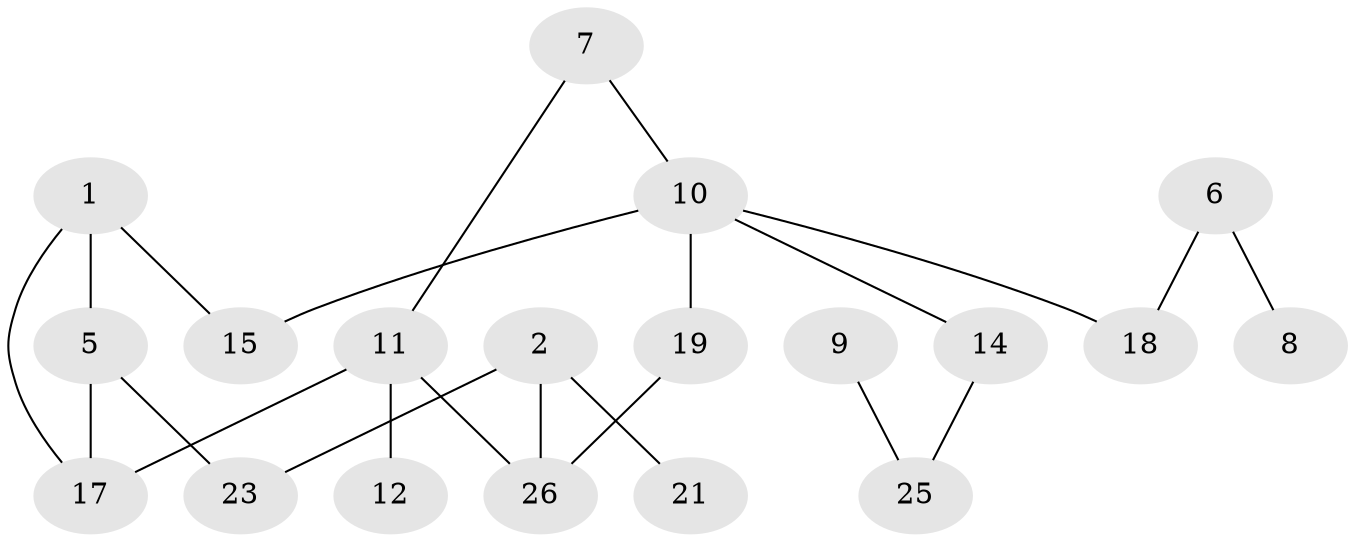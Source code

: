 // original degree distribution, {4: 0.09259259259259259, 1: 0.2962962962962963, 0: 0.12962962962962962, 3: 0.16666666666666666, 2: 0.2962962962962963, 5: 0.018518518518518517}
// Generated by graph-tools (version 1.1) at 2025/33/03/09/25 02:33:28]
// undirected, 19 vertices, 22 edges
graph export_dot {
graph [start="1"]
  node [color=gray90,style=filled];
  1;
  2;
  5;
  6;
  7;
  8;
  9;
  10;
  11;
  12;
  14;
  15;
  17;
  18;
  19;
  21;
  23;
  25;
  26;
  1 -- 5 [weight=1.0];
  1 -- 15 [weight=1.0];
  1 -- 17 [weight=1.0];
  2 -- 21 [weight=1.0];
  2 -- 23 [weight=1.0];
  2 -- 26 [weight=1.0];
  5 -- 17 [weight=1.0];
  5 -- 23 [weight=1.0];
  6 -- 8 [weight=1.0];
  6 -- 18 [weight=1.0];
  7 -- 10 [weight=1.0];
  7 -- 11 [weight=1.0];
  9 -- 25 [weight=1.0];
  10 -- 14 [weight=1.0];
  10 -- 15 [weight=1.0];
  10 -- 18 [weight=1.0];
  10 -- 19 [weight=1.0];
  11 -- 12 [weight=1.0];
  11 -- 17 [weight=2.0];
  11 -- 26 [weight=1.0];
  14 -- 25 [weight=1.0];
  19 -- 26 [weight=1.0];
}
